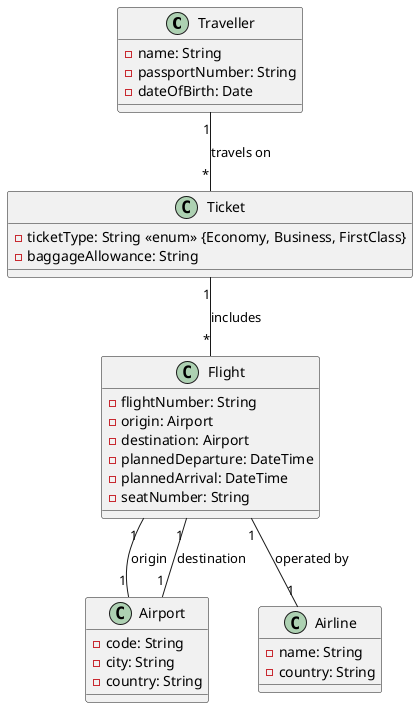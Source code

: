 @startuml 1

class Traveller {
    - name: String
    - passportNumber: String
    - dateOfBirth: Date
}

class Ticket {
    - ticketType: String <<enum>> {Economy, Business, FirstClass}
    - baggageAllowance: String
}

class Flight {
    - flightNumber: String
    - origin: Airport
    - destination: Airport
    - plannedDeparture: DateTime
    - plannedArrival: DateTime
    - seatNumber: String
}

class Airport {
    - code: String
    - city: String
    - country: String
}

class Airline {
    - name: String
    - country: String
}

Traveller "1" -- "*" Ticket : "travels on"
Ticket "1" -- "*" Flight : "includes"
Flight "1" -- "1" Airline : "operated by"
Flight "1" -- "1" Airport : "origin"
Flight "1" -- "1" Airport : "destination"

@enduml
